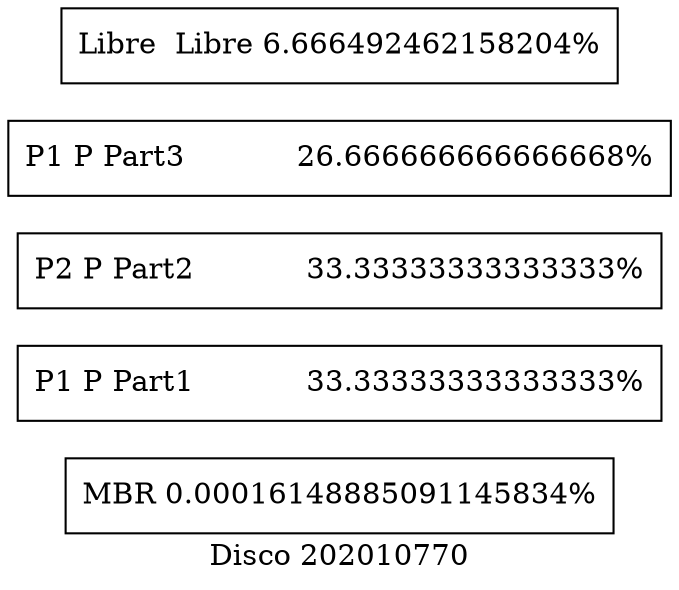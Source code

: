 
        digraph lista {
   
        rankdir=LR;
        graph[label="Disco 202010770"];


        node [shape=box, style=filled, fillcolor=white]; 

        inicio[label="MBR 0.00016148885091145834%"];
        
                partition1[label="P1 P Part1            33.33333333333333%"];
                
                partition2[label="P2 P Part2            33.33333333333333%"];
                
                partition3[label="P1 P Part3            26.666666666666668%"];
                   
                    libre[label="Libre  Libre 6.666492462158204%"];  }